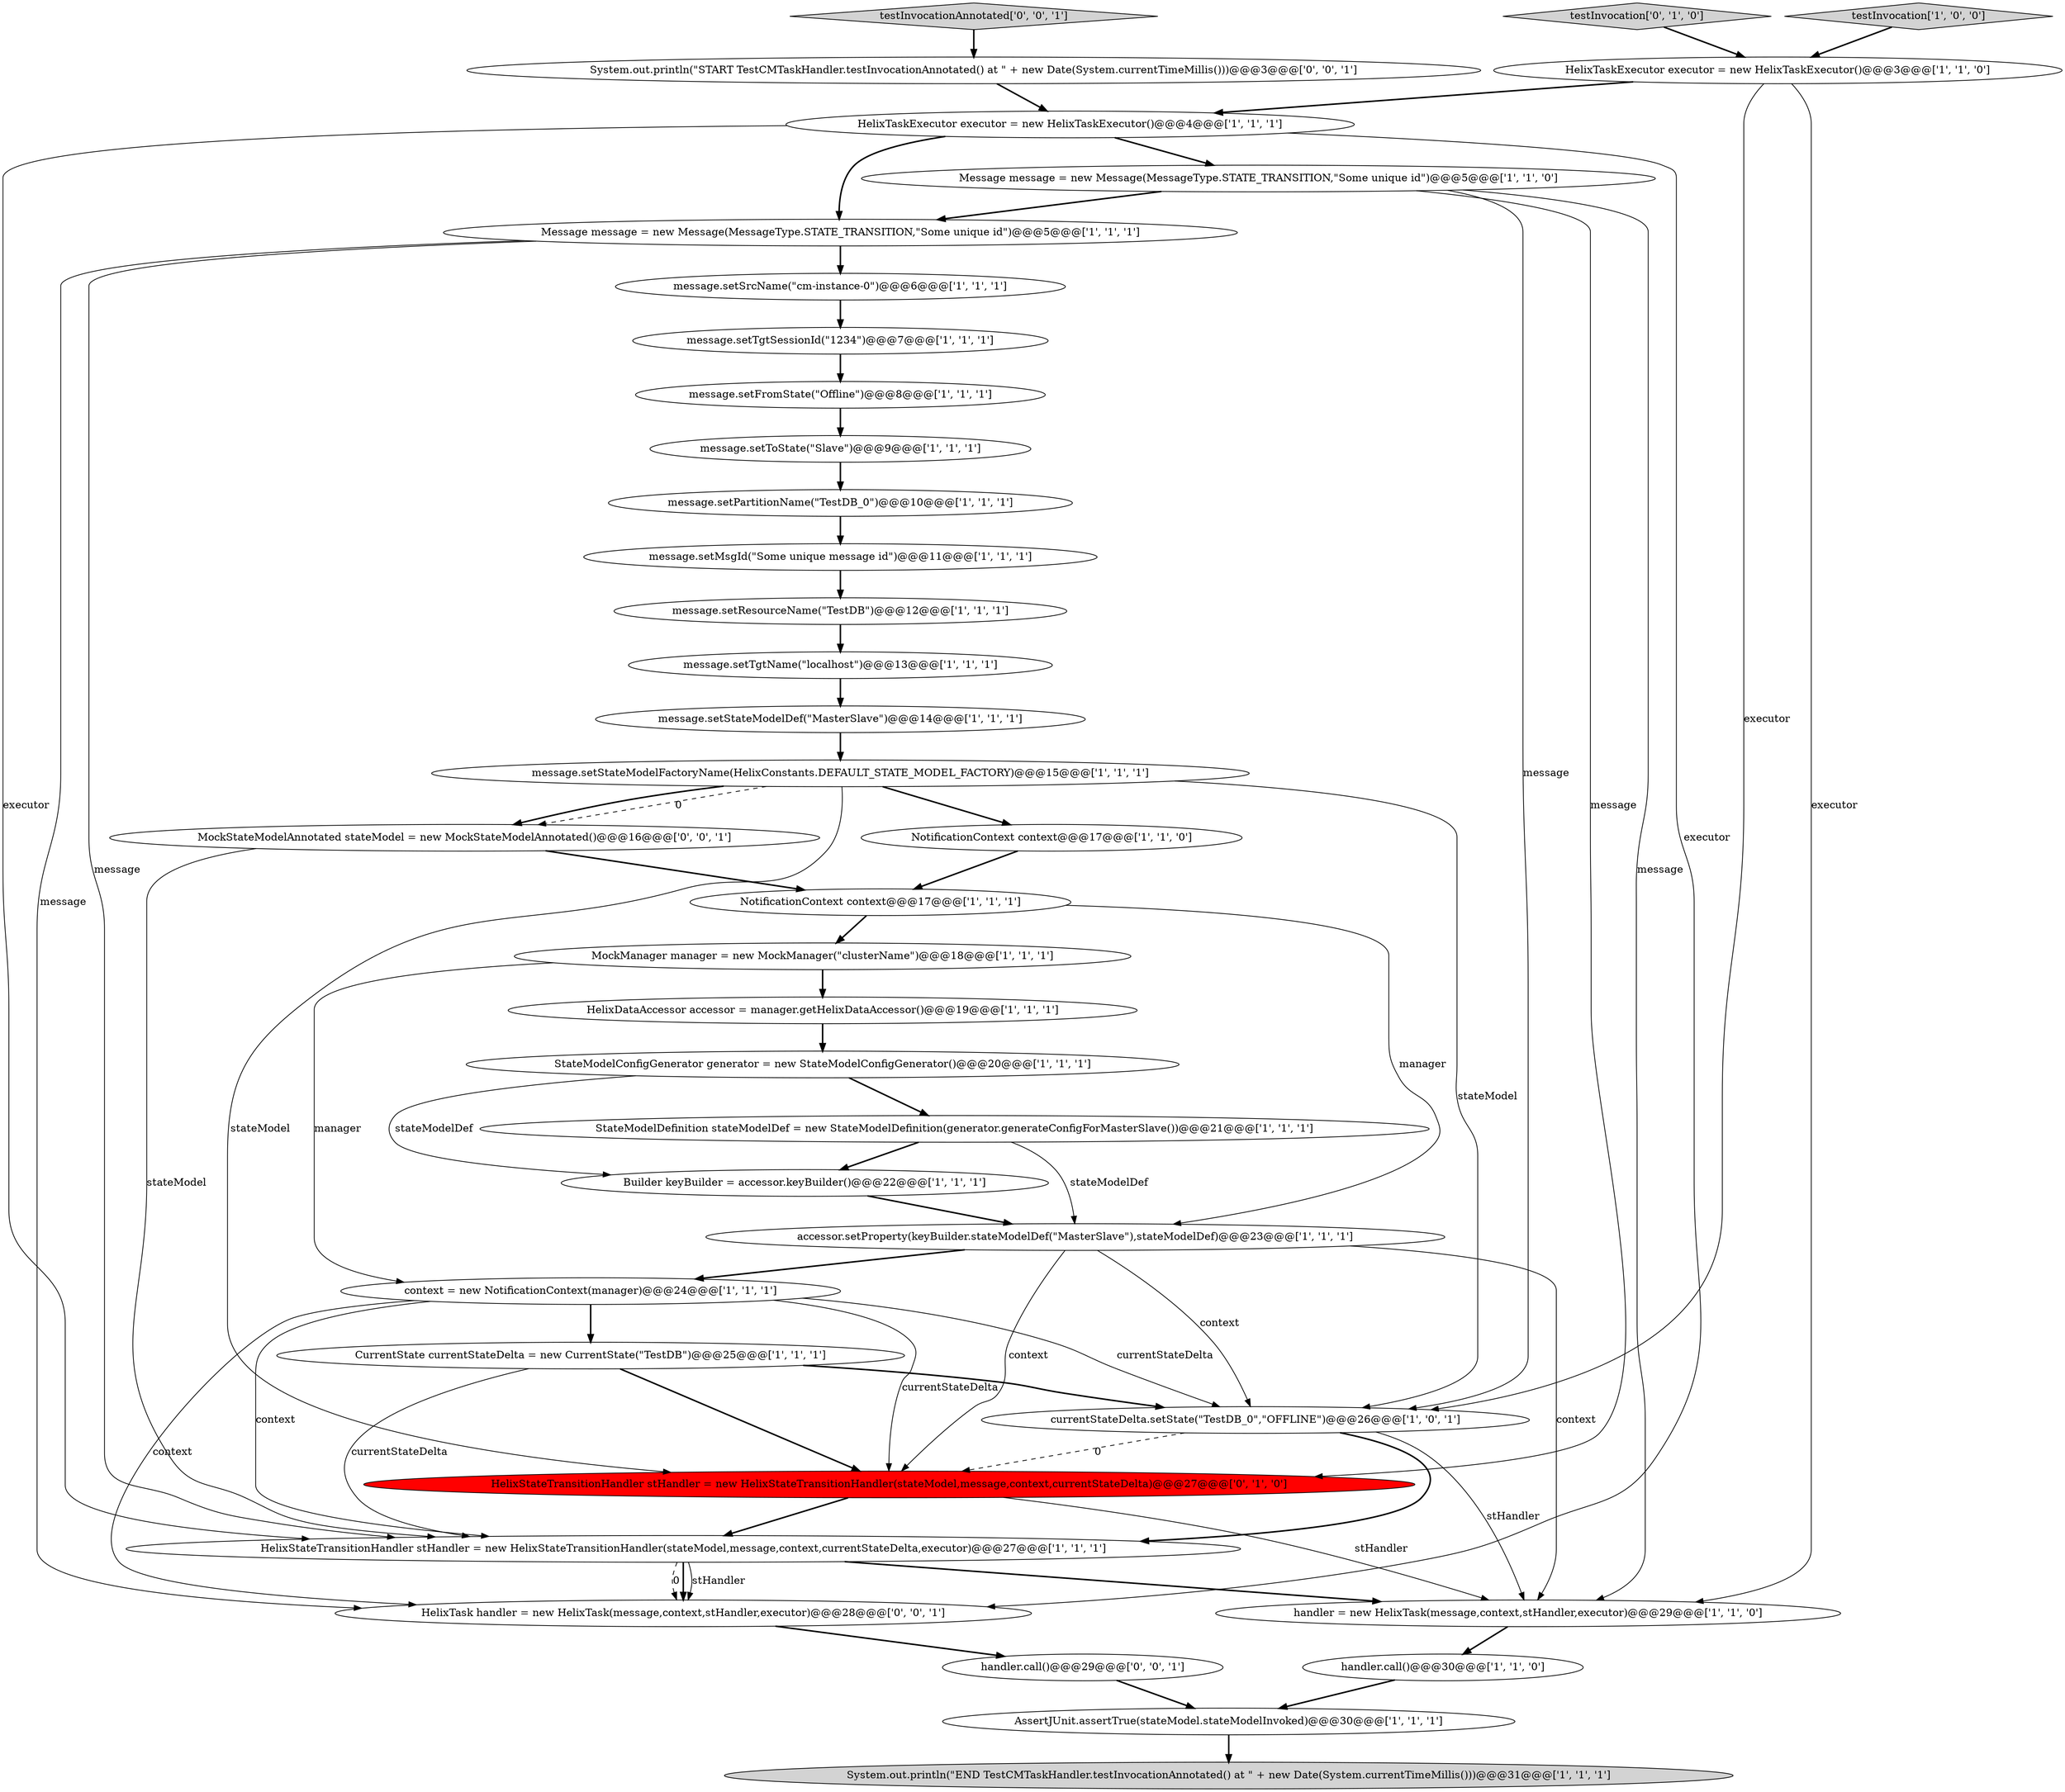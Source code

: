 digraph {
8 [style = filled, label = "CurrentState currentStateDelta = new CurrentState(\"TestDB\")@@@25@@@['1', '1', '1']", fillcolor = white, shape = ellipse image = "AAA0AAABBB1BBB"];
4 [style = filled, label = "Message message = new Message(MessageType.STATE_TRANSITION,\"Some unique id\")@@@5@@@['1', '1', '0']", fillcolor = white, shape = ellipse image = "AAA0AAABBB1BBB"];
18 [style = filled, label = "message.setResourceName(\"TestDB\")@@@12@@@['1', '1', '1']", fillcolor = white, shape = ellipse image = "AAA0AAABBB1BBB"];
28 [style = filled, label = "message.setToState(\"Slave\")@@@9@@@['1', '1', '1']", fillcolor = white, shape = ellipse image = "AAA0AAABBB1BBB"];
30 [style = filled, label = "handler = new HelixTask(message,context,stHandler,executor)@@@29@@@['1', '1', '0']", fillcolor = white, shape = ellipse image = "AAA0AAABBB1BBB"];
17 [style = filled, label = "HelixDataAccessor accessor = manager.getHelixDataAccessor()@@@19@@@['1', '1', '1']", fillcolor = white, shape = ellipse image = "AAA0AAABBB1BBB"];
19 [style = filled, label = "NotificationContext context@@@17@@@['1', '1', '1']", fillcolor = white, shape = ellipse image = "AAA0AAABBB1BBB"];
2 [style = filled, label = "message.setPartitionName(\"TestDB_0\")@@@10@@@['1', '1', '1']", fillcolor = white, shape = ellipse image = "AAA0AAABBB1BBB"];
24 [style = filled, label = "accessor.setProperty(keyBuilder.stateModelDef(\"MasterSlave\"),stateModelDef)@@@23@@@['1', '1', '1']", fillcolor = white, shape = ellipse image = "AAA0AAABBB1BBB"];
15 [style = filled, label = "AssertJUnit.assertTrue(stateModel.stateModelInvoked)@@@30@@@['1', '1', '1']", fillcolor = white, shape = ellipse image = "AAA0AAABBB1BBB"];
20 [style = filled, label = "Message message = new Message(MessageType.STATE_TRANSITION,\"Some unique id\")@@@5@@@['1', '1', '1']", fillcolor = white, shape = ellipse image = "AAA0AAABBB1BBB"];
25 [style = filled, label = "HelixTaskExecutor executor = new HelixTaskExecutor()@@@4@@@['1', '1', '1']", fillcolor = white, shape = ellipse image = "AAA0AAABBB1BBB"];
36 [style = filled, label = "System.out.println(\"START TestCMTaskHandler.testInvocationAnnotated() at \" + new Date(System.currentTimeMillis()))@@@3@@@['0', '0', '1']", fillcolor = white, shape = ellipse image = "AAA0AAABBB3BBB"];
33 [style = filled, label = "testInvocationAnnotated['0', '0', '1']", fillcolor = lightgray, shape = diamond image = "AAA0AAABBB3BBB"];
7 [style = filled, label = "Builder keyBuilder = accessor.keyBuilder()@@@22@@@['1', '1', '1']", fillcolor = white, shape = ellipse image = "AAA0AAABBB1BBB"];
35 [style = filled, label = "HelixTask handler = new HelixTask(message,context,stHandler,executor)@@@28@@@['0', '0', '1']", fillcolor = white, shape = ellipse image = "AAA0AAABBB3BBB"];
1 [style = filled, label = "testInvocation['1', '0', '0']", fillcolor = lightgray, shape = diamond image = "AAA0AAABBB1BBB"];
3 [style = filled, label = "NotificationContext context@@@17@@@['1', '1', '0']", fillcolor = white, shape = ellipse image = "AAA0AAABBB1BBB"];
16 [style = filled, label = "message.setFromState(\"Offline\")@@@8@@@['1', '1', '1']", fillcolor = white, shape = ellipse image = "AAA0AAABBB1BBB"];
11 [style = filled, label = "message.setMsgId(\"Some unique message id\")@@@11@@@['1', '1', '1']", fillcolor = white, shape = ellipse image = "AAA0AAABBB1BBB"];
34 [style = filled, label = "handler.call()@@@29@@@['0', '0', '1']", fillcolor = white, shape = ellipse image = "AAA0AAABBB3BBB"];
13 [style = filled, label = "HelixTaskExecutor executor = new HelixTaskExecutor()@@@3@@@['1', '1', '0']", fillcolor = white, shape = ellipse image = "AAA0AAABBB1BBB"];
0 [style = filled, label = "message.setTgtName(\"localhost\")@@@13@@@['1', '1', '1']", fillcolor = white, shape = ellipse image = "AAA0AAABBB1BBB"];
21 [style = filled, label = "MockManager manager = new MockManager(\"clusterName\")@@@18@@@['1', '1', '1']", fillcolor = white, shape = ellipse image = "AAA0AAABBB1BBB"];
26 [style = filled, label = "System.out.println(\"END TestCMTaskHandler.testInvocationAnnotated() at \" + new Date(System.currentTimeMillis()))@@@31@@@['1', '1', '1']", fillcolor = lightgray, shape = ellipse image = "AAA0AAABBB1BBB"];
6 [style = filled, label = "StateModelConfigGenerator generator = new StateModelConfigGenerator()@@@20@@@['1', '1', '1']", fillcolor = white, shape = ellipse image = "AAA0AAABBB1BBB"];
29 [style = filled, label = "StateModelDefinition stateModelDef = new StateModelDefinition(generator.generateConfigForMasterSlave())@@@21@@@['1', '1', '1']", fillcolor = white, shape = ellipse image = "AAA0AAABBB1BBB"];
27 [style = filled, label = "message.setStateModelDef(\"MasterSlave\")@@@14@@@['1', '1', '1']", fillcolor = white, shape = ellipse image = "AAA0AAABBB1BBB"];
9 [style = filled, label = "handler.call()@@@30@@@['1', '1', '0']", fillcolor = white, shape = ellipse image = "AAA0AAABBB1BBB"];
14 [style = filled, label = "currentStateDelta.setState(\"TestDB_0\",\"OFFLINE\")@@@26@@@['1', '0', '1']", fillcolor = white, shape = ellipse image = "AAA0AAABBB1BBB"];
22 [style = filled, label = "context = new NotificationContext(manager)@@@24@@@['1', '1', '1']", fillcolor = white, shape = ellipse image = "AAA0AAABBB1BBB"];
12 [style = filled, label = "message.setStateModelFactoryName(HelixConstants.DEFAULT_STATE_MODEL_FACTORY)@@@15@@@['1', '1', '1']", fillcolor = white, shape = ellipse image = "AAA0AAABBB1BBB"];
5 [style = filled, label = "message.setTgtSessionId(\"1234\")@@@7@@@['1', '1', '1']", fillcolor = white, shape = ellipse image = "AAA0AAABBB1BBB"];
37 [style = filled, label = "MockStateModelAnnotated stateModel = new MockStateModelAnnotated()@@@16@@@['0', '0', '1']", fillcolor = white, shape = ellipse image = "AAA0AAABBB3BBB"];
23 [style = filled, label = "message.setSrcName(\"cm-instance-0\")@@@6@@@['1', '1', '1']", fillcolor = white, shape = ellipse image = "AAA0AAABBB1BBB"];
31 [style = filled, label = "testInvocation['0', '1', '0']", fillcolor = lightgray, shape = diamond image = "AAA0AAABBB2BBB"];
10 [style = filled, label = "HelixStateTransitionHandler stHandler = new HelixStateTransitionHandler(stateModel,message,context,currentStateDelta,executor)@@@27@@@['1', '1', '1']", fillcolor = white, shape = ellipse image = "AAA0AAABBB1BBB"];
32 [style = filled, label = "HelixStateTransitionHandler stHandler = new HelixStateTransitionHandler(stateModel,message,context,currentStateDelta)@@@27@@@['0', '1', '0']", fillcolor = red, shape = ellipse image = "AAA1AAABBB2BBB"];
13->25 [style = bold, label=""];
22->14 [style = solid, label="currentStateDelta"];
22->10 [style = solid, label="context"];
23->5 [style = bold, label=""];
12->37 [style = dashed, label="0"];
27->12 [style = bold, label=""];
8->32 [style = bold, label=""];
17->6 [style = bold, label=""];
0->27 [style = bold, label=""];
6->7 [style = solid, label="stateModelDef"];
24->32 [style = solid, label="context"];
20->10 [style = solid, label="message"];
31->13 [style = bold, label=""];
34->15 [style = bold, label=""];
29->24 [style = solid, label="stateModelDef"];
12->32 [style = solid, label="stateModel"];
25->4 [style = bold, label=""];
8->14 [style = bold, label=""];
14->10 [style = bold, label=""];
10->35 [style = bold, label=""];
30->9 [style = bold, label=""];
24->22 [style = bold, label=""];
10->35 [style = solid, label="stHandler"];
1->13 [style = bold, label=""];
32->10 [style = bold, label=""];
12->37 [style = bold, label=""];
11->18 [style = bold, label=""];
6->29 [style = bold, label=""];
24->30 [style = solid, label="context"];
15->26 [style = bold, label=""];
20->35 [style = solid, label="message"];
5->16 [style = bold, label=""];
22->8 [style = bold, label=""];
28->2 [style = bold, label=""];
7->24 [style = bold, label=""];
25->20 [style = bold, label=""];
36->25 [style = bold, label=""];
14->32 [style = dashed, label="0"];
14->30 [style = solid, label="stHandler"];
20->23 [style = bold, label=""];
16->28 [style = bold, label=""];
3->19 [style = bold, label=""];
13->14 [style = solid, label="executor"];
25->35 [style = solid, label="executor"];
4->32 [style = solid, label="message"];
9->15 [style = bold, label=""];
33->36 [style = bold, label=""];
12->14 [style = solid, label="stateModel"];
4->20 [style = bold, label=""];
22->32 [style = solid, label="currentStateDelta"];
29->7 [style = bold, label=""];
13->30 [style = solid, label="executor"];
4->14 [style = solid, label="message"];
24->14 [style = solid, label="context"];
25->10 [style = solid, label="executor"];
12->3 [style = bold, label=""];
37->19 [style = bold, label=""];
32->30 [style = solid, label="stHandler"];
35->34 [style = bold, label=""];
4->30 [style = solid, label="message"];
37->10 [style = solid, label="stateModel"];
21->17 [style = bold, label=""];
10->30 [style = bold, label=""];
2->11 [style = bold, label=""];
18->0 [style = bold, label=""];
19->24 [style = solid, label="manager"];
21->22 [style = solid, label="manager"];
22->35 [style = solid, label="context"];
8->10 [style = solid, label="currentStateDelta"];
10->35 [style = dashed, label="0"];
19->21 [style = bold, label=""];
}
